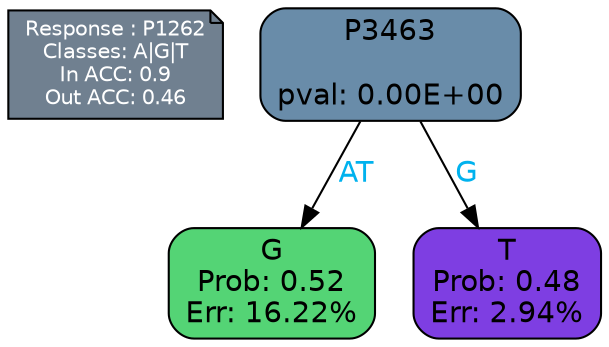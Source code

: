 digraph Tree {
node [shape=box, style="filled, rounded", color="black", fontname=helvetica] ;
graph [ranksep=equally, splines=polylines, bgcolor=transparent, dpi=600] ;
edge [fontname=helvetica] ;
LEGEND [label="Response : P1262
Classes: A|G|T
In ACC: 0.9
Out ACC: 0.46
",shape=note,align=left,style=filled,fillcolor="slategray",fontcolor="white",fontsize=10];1 [label="P3463

pval: 0.00E+00", fillcolor="#698ca9"] ;
2 [label="G
Prob: 0.52
Err: 16.22%", fillcolor="#54d475"] ;
3 [label="T
Prob: 0.48
Err: 2.94%", fillcolor="#7e3ee2"] ;
1 -> 2 [label="AT",fontcolor=deepskyblue2] ;
1 -> 3 [label="G",fontcolor=deepskyblue2] ;
{rank = same; 2;3;}{rank = same; LEGEND;1;}}